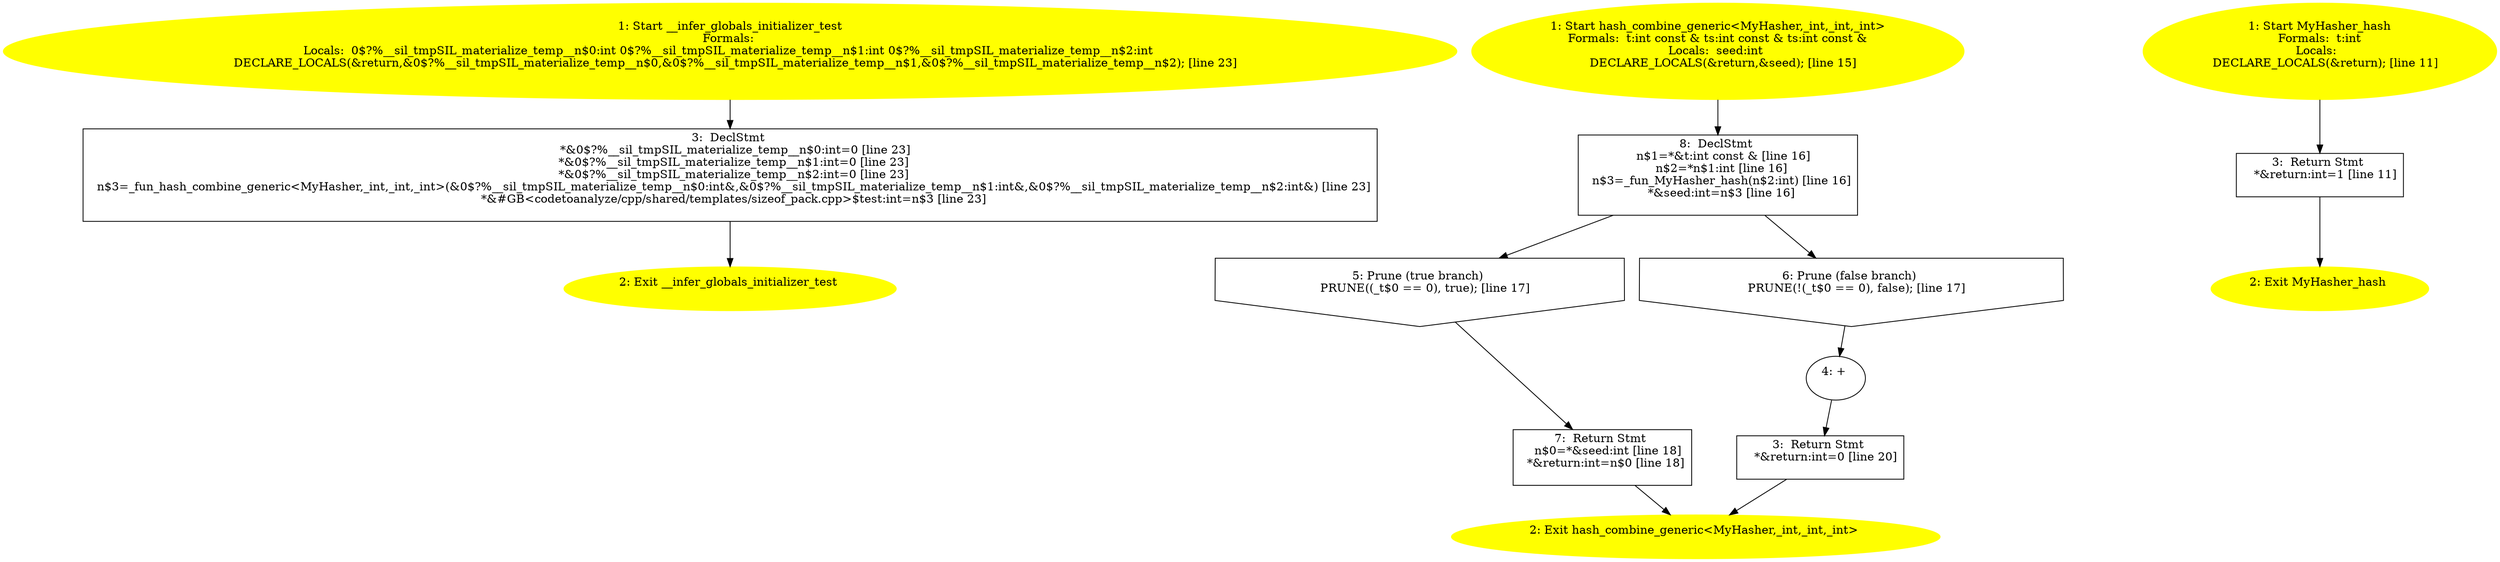 /* @generated */
digraph iCFG {
"__infer_globals_initializer_test.19c6153ea70b713d8d2a1a0fd4ae91e3_1" [label="1: Start __infer_globals_initializer_test\nFormals: \nLocals:  0$?%__sil_tmpSIL_materialize_temp__n$0:int 0$?%__sil_tmpSIL_materialize_temp__n$1:int 0$?%__sil_tmpSIL_materialize_temp__n$2:int \n   DECLARE_LOCALS(&return,&0$?%__sil_tmpSIL_materialize_temp__n$0,&0$?%__sil_tmpSIL_materialize_temp__n$1,&0$?%__sil_tmpSIL_materialize_temp__n$2); [line 23]\n " color=yellow style=filled]
	

	 "__infer_globals_initializer_test.19c6153ea70b713d8d2a1a0fd4ae91e3_1" -> "__infer_globals_initializer_test.19c6153ea70b713d8d2a1a0fd4ae91e3_3" ;
"__infer_globals_initializer_test.19c6153ea70b713d8d2a1a0fd4ae91e3_2" [label="2: Exit __infer_globals_initializer_test \n  " color=yellow style=filled]
	

"__infer_globals_initializer_test.19c6153ea70b713d8d2a1a0fd4ae91e3_3" [label="3:  DeclStmt \n   *&0$?%__sil_tmpSIL_materialize_temp__n$0:int=0 [line 23]\n  *&0$?%__sil_tmpSIL_materialize_temp__n$1:int=0 [line 23]\n  *&0$?%__sil_tmpSIL_materialize_temp__n$2:int=0 [line 23]\n  n$3=_fun_hash_combine_generic<MyHasher,_int,_int,_int>(&0$?%__sil_tmpSIL_materialize_temp__n$0:int&,&0$?%__sil_tmpSIL_materialize_temp__n$1:int&,&0$?%__sil_tmpSIL_materialize_temp__n$2:int&) [line 23]\n  *&#GB<codetoanalyze/cpp/shared/templates/sizeof_pack.cpp>$test:int=n$3 [line 23]\n " shape="box"]
	

	 "__infer_globals_initializer_test.19c6153ea70b713d8d2a1a0fd4ae91e3_3" -> "__infer_globals_initializer_test.19c6153ea70b713d8d2a1a0fd4ae91e3_2" ;
"hash_combine_generic<MyHasher,_int,_int,_int>#_Z20hash_combine_genericI8MyHasheriJiiEEiRKT0_DpRKT1_.3a83fee393c73f136d3b23cd9979468e_1" [label="1: Start hash_combine_generic<MyHasher,_int,_int,_int>\nFormals:  t:int const & ts:int const & ts:int const &\nLocals:  seed:int \n   DECLARE_LOCALS(&return,&seed); [line 15]\n " color=yellow style=filled]
	

	 "hash_combine_generic<MyHasher,_int,_int,_int>#_Z20hash_combine_genericI8MyHasheriJiiEEiRKT0_DpRKT1_.3a83fee393c73f136d3b23cd9979468e_1" -> "hash_combine_generic<MyHasher,_int,_int,_int>#_Z20hash_combine_genericI8MyHasheriJiiEEiRKT0_DpRKT1_.3a83fee393c73f136d3b23cd9979468e_8" ;
"hash_combine_generic<MyHasher,_int,_int,_int>#_Z20hash_combine_genericI8MyHasheriJiiEEiRKT0_DpRKT1_.3a83fee393c73f136d3b23cd9979468e_2" [label="2: Exit hash_combine_generic<MyHasher,_int,_int,_int> \n  " color=yellow style=filled]
	

"hash_combine_generic<MyHasher,_int,_int,_int>#_Z20hash_combine_genericI8MyHasheriJiiEEiRKT0_DpRKT1_.3a83fee393c73f136d3b23cd9979468e_3" [label="3:  Return Stmt \n   *&return:int=0 [line 20]\n " shape="box"]
	

	 "hash_combine_generic<MyHasher,_int,_int,_int>#_Z20hash_combine_genericI8MyHasheriJiiEEiRKT0_DpRKT1_.3a83fee393c73f136d3b23cd9979468e_3" -> "hash_combine_generic<MyHasher,_int,_int,_int>#_Z20hash_combine_genericI8MyHasheriJiiEEiRKT0_DpRKT1_.3a83fee393c73f136d3b23cd9979468e_2" ;
"hash_combine_generic<MyHasher,_int,_int,_int>#_Z20hash_combine_genericI8MyHasheriJiiEEiRKT0_DpRKT1_.3a83fee393c73f136d3b23cd9979468e_4" [label="4: + \n  " ]
	

	 "hash_combine_generic<MyHasher,_int,_int,_int>#_Z20hash_combine_genericI8MyHasheriJiiEEiRKT0_DpRKT1_.3a83fee393c73f136d3b23cd9979468e_4" -> "hash_combine_generic<MyHasher,_int,_int,_int>#_Z20hash_combine_genericI8MyHasheriJiiEEiRKT0_DpRKT1_.3a83fee393c73f136d3b23cd9979468e_3" ;
"hash_combine_generic<MyHasher,_int,_int,_int>#_Z20hash_combine_genericI8MyHasheriJiiEEiRKT0_DpRKT1_.3a83fee393c73f136d3b23cd9979468e_5" [label="5: Prune (true branch) \n   PRUNE((_t$0 == 0), true); [line 17]\n " shape="invhouse"]
	

	 "hash_combine_generic<MyHasher,_int,_int,_int>#_Z20hash_combine_genericI8MyHasheriJiiEEiRKT0_DpRKT1_.3a83fee393c73f136d3b23cd9979468e_5" -> "hash_combine_generic<MyHasher,_int,_int,_int>#_Z20hash_combine_genericI8MyHasheriJiiEEiRKT0_DpRKT1_.3a83fee393c73f136d3b23cd9979468e_7" ;
"hash_combine_generic<MyHasher,_int,_int,_int>#_Z20hash_combine_genericI8MyHasheriJiiEEiRKT0_DpRKT1_.3a83fee393c73f136d3b23cd9979468e_6" [label="6: Prune (false branch) \n   PRUNE(!(_t$0 == 0), false); [line 17]\n " shape="invhouse"]
	

	 "hash_combine_generic<MyHasher,_int,_int,_int>#_Z20hash_combine_genericI8MyHasheriJiiEEiRKT0_DpRKT1_.3a83fee393c73f136d3b23cd9979468e_6" -> "hash_combine_generic<MyHasher,_int,_int,_int>#_Z20hash_combine_genericI8MyHasheriJiiEEiRKT0_DpRKT1_.3a83fee393c73f136d3b23cd9979468e_4" ;
"hash_combine_generic<MyHasher,_int,_int,_int>#_Z20hash_combine_genericI8MyHasheriJiiEEiRKT0_DpRKT1_.3a83fee393c73f136d3b23cd9979468e_7" [label="7:  Return Stmt \n   n$0=*&seed:int [line 18]\n  *&return:int=n$0 [line 18]\n " shape="box"]
	

	 "hash_combine_generic<MyHasher,_int,_int,_int>#_Z20hash_combine_genericI8MyHasheriJiiEEiRKT0_DpRKT1_.3a83fee393c73f136d3b23cd9979468e_7" -> "hash_combine_generic<MyHasher,_int,_int,_int>#_Z20hash_combine_genericI8MyHasheriJiiEEiRKT0_DpRKT1_.3a83fee393c73f136d3b23cd9979468e_2" ;
"hash_combine_generic<MyHasher,_int,_int,_int>#_Z20hash_combine_genericI8MyHasheriJiiEEiRKT0_DpRKT1_.3a83fee393c73f136d3b23cd9979468e_8" [label="8:  DeclStmt \n   n$1=*&t:int const & [line 16]\n  n$2=*n$1:int [line 16]\n  n$3=_fun_MyHasher_hash(n$2:int) [line 16]\n  *&seed:int=n$3 [line 16]\n " shape="box"]
	

	 "hash_combine_generic<MyHasher,_int,_int,_int>#_Z20hash_combine_genericI8MyHasheriJiiEEiRKT0_DpRKT1_.3a83fee393c73f136d3b23cd9979468e_8" -> "hash_combine_generic<MyHasher,_int,_int,_int>#_Z20hash_combine_genericI8MyHasheriJiiEEiRKT0_DpRKT1_.3a83fee393c73f136d3b23cd9979468e_5" ;
	 "hash_combine_generic<MyHasher,_int,_int,_int>#_Z20hash_combine_genericI8MyHasheriJiiEEiRKT0_DpRKT1_.3a83fee393c73f136d3b23cd9979468e_8" -> "hash_combine_generic<MyHasher,_int,_int,_int>#_Z20hash_combine_genericI8MyHasheriJiiEEiRKT0_DpRKT1_.3a83fee393c73f136d3b23cd9979468e_6" ;
"hash#MyHasher#(_ZN8MyHasher4hashEi).1eea369da12a365223bc03beb7f7b901_1" [label="1: Start MyHasher_hash\nFormals:  t:int\nLocals:  \n   DECLARE_LOCALS(&return); [line 11]\n " color=yellow style=filled]
	

	 "hash#MyHasher#(_ZN8MyHasher4hashEi).1eea369da12a365223bc03beb7f7b901_1" -> "hash#MyHasher#(_ZN8MyHasher4hashEi).1eea369da12a365223bc03beb7f7b901_3" ;
"hash#MyHasher#(_ZN8MyHasher4hashEi).1eea369da12a365223bc03beb7f7b901_2" [label="2: Exit MyHasher_hash \n  " color=yellow style=filled]
	

"hash#MyHasher#(_ZN8MyHasher4hashEi).1eea369da12a365223bc03beb7f7b901_3" [label="3:  Return Stmt \n   *&return:int=1 [line 11]\n " shape="box"]
	

	 "hash#MyHasher#(_ZN8MyHasher4hashEi).1eea369da12a365223bc03beb7f7b901_3" -> "hash#MyHasher#(_ZN8MyHasher4hashEi).1eea369da12a365223bc03beb7f7b901_2" ;
}
